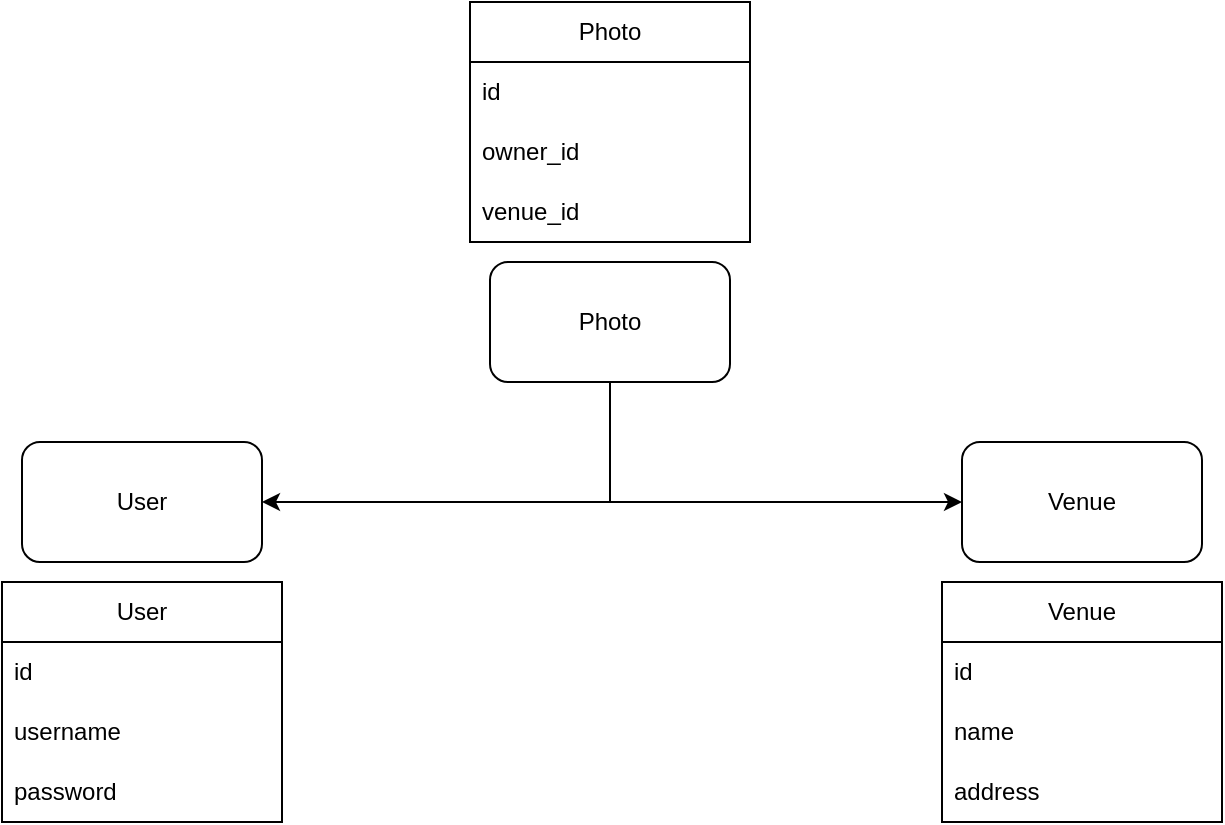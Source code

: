 <mxfile version="20.7.4" type="github"><diagram id="eU4bhCS8KU3Xai-XUWwe" name="Страница 1"><mxGraphModel dx="1434" dy="801" grid="1" gridSize="10" guides="1" tooltips="1" connect="1" arrows="1" fold="1" page="1" pageScale="1" pageWidth="827" pageHeight="1169" math="0" shadow="0"><root><mxCell id="0"/><mxCell id="1" parent="0"/><mxCell id="rcpevrVacpeMcupwNDfC-1" value="User" style="swimlane;fontStyle=0;childLayout=stackLayout;horizontal=1;startSize=30;horizontalStack=0;resizeParent=1;resizeParentMax=0;resizeLast=0;collapsible=1;marginBottom=0;whiteSpace=wrap;html=1;" vertex="1" parent="1"><mxGeometry x="110" y="320" width="140" height="120" as="geometry"/></mxCell><mxCell id="rcpevrVacpeMcupwNDfC-2" value="id" style="text;strokeColor=none;fillColor=none;align=left;verticalAlign=middle;spacingLeft=4;spacingRight=4;overflow=hidden;points=[[0,0.5],[1,0.5]];portConstraint=eastwest;rotatable=0;whiteSpace=wrap;html=1;" vertex="1" parent="rcpevrVacpeMcupwNDfC-1"><mxGeometry y="30" width="140" height="30" as="geometry"/></mxCell><mxCell id="rcpevrVacpeMcupwNDfC-3" value="username" style="text;strokeColor=none;fillColor=none;align=left;verticalAlign=middle;spacingLeft=4;spacingRight=4;overflow=hidden;points=[[0,0.5],[1,0.5]];portConstraint=eastwest;rotatable=0;whiteSpace=wrap;html=1;" vertex="1" parent="rcpevrVacpeMcupwNDfC-1"><mxGeometry y="60" width="140" height="30" as="geometry"/></mxCell><mxCell id="rcpevrVacpeMcupwNDfC-4" value="password" style="text;strokeColor=none;fillColor=none;align=left;verticalAlign=middle;spacingLeft=4;spacingRight=4;overflow=hidden;points=[[0,0.5],[1,0.5]];portConstraint=eastwest;rotatable=0;whiteSpace=wrap;html=1;" vertex="1" parent="rcpevrVacpeMcupwNDfC-1"><mxGeometry y="90" width="140" height="30" as="geometry"/></mxCell><mxCell id="rcpevrVacpeMcupwNDfC-5" value="User" style="rounded=1;whiteSpace=wrap;html=1;" vertex="1" parent="1"><mxGeometry x="120" y="250" width="120" height="60" as="geometry"/></mxCell><mxCell id="rcpevrVacpeMcupwNDfC-18" style="edgeStyle=orthogonalEdgeStyle;rounded=0;orthogonalLoop=1;jettySize=auto;html=1;exitX=0.5;exitY=1;exitDx=0;exitDy=0;entryX=1;entryY=0.5;entryDx=0;entryDy=0;" edge="1" parent="1" source="rcpevrVacpeMcupwNDfC-6" target="rcpevrVacpeMcupwNDfC-5"><mxGeometry relative="1" as="geometry"/></mxCell><mxCell id="rcpevrVacpeMcupwNDfC-19" style="edgeStyle=orthogonalEdgeStyle;rounded=0;orthogonalLoop=1;jettySize=auto;html=1;exitX=0.5;exitY=1;exitDx=0;exitDy=0;entryX=0;entryY=0.5;entryDx=0;entryDy=0;" edge="1" parent="1" source="rcpevrVacpeMcupwNDfC-6" target="rcpevrVacpeMcupwNDfC-15"><mxGeometry relative="1" as="geometry"/></mxCell><mxCell id="rcpevrVacpeMcupwNDfC-6" value="Photo" style="rounded=1;whiteSpace=wrap;html=1;" vertex="1" parent="1"><mxGeometry x="354" y="160" width="120" height="60" as="geometry"/></mxCell><mxCell id="rcpevrVacpeMcupwNDfC-7" value="Photo" style="swimlane;fontStyle=0;childLayout=stackLayout;horizontal=1;startSize=30;horizontalStack=0;resizeParent=1;resizeParentMax=0;resizeLast=0;collapsible=1;marginBottom=0;whiteSpace=wrap;html=1;" vertex="1" parent="1"><mxGeometry x="344" y="30" width="140" height="120" as="geometry"/></mxCell><mxCell id="rcpevrVacpeMcupwNDfC-8" value="id" style="text;strokeColor=none;fillColor=none;align=left;verticalAlign=middle;spacingLeft=4;spacingRight=4;overflow=hidden;points=[[0,0.5],[1,0.5]];portConstraint=eastwest;rotatable=0;whiteSpace=wrap;html=1;" vertex="1" parent="rcpevrVacpeMcupwNDfC-7"><mxGeometry y="30" width="140" height="30" as="geometry"/></mxCell><mxCell id="rcpevrVacpeMcupwNDfC-9" value="owner_id" style="text;strokeColor=none;fillColor=none;align=left;verticalAlign=middle;spacingLeft=4;spacingRight=4;overflow=hidden;points=[[0,0.5],[1,0.5]];portConstraint=eastwest;rotatable=0;whiteSpace=wrap;html=1;" vertex="1" parent="rcpevrVacpeMcupwNDfC-7"><mxGeometry y="60" width="140" height="30" as="geometry"/></mxCell><mxCell id="rcpevrVacpeMcupwNDfC-10" value="venue_id" style="text;strokeColor=none;fillColor=none;align=left;verticalAlign=middle;spacingLeft=4;spacingRight=4;overflow=hidden;points=[[0,0.5],[1,0.5]];portConstraint=eastwest;rotatable=0;whiteSpace=wrap;html=1;" vertex="1" parent="rcpevrVacpeMcupwNDfC-7"><mxGeometry y="90" width="140" height="30" as="geometry"/></mxCell><mxCell id="rcpevrVacpeMcupwNDfC-11" value="Venue" style="swimlane;fontStyle=0;childLayout=stackLayout;horizontal=1;startSize=30;horizontalStack=0;resizeParent=1;resizeParentMax=0;resizeLast=0;collapsible=1;marginBottom=0;whiteSpace=wrap;html=1;" vertex="1" parent="1"><mxGeometry x="580" y="320" width="140" height="120" as="geometry"/></mxCell><mxCell id="rcpevrVacpeMcupwNDfC-12" value="id" style="text;strokeColor=none;fillColor=none;align=left;verticalAlign=middle;spacingLeft=4;spacingRight=4;overflow=hidden;points=[[0,0.5],[1,0.5]];portConstraint=eastwest;rotatable=0;whiteSpace=wrap;html=1;" vertex="1" parent="rcpevrVacpeMcupwNDfC-11"><mxGeometry y="30" width="140" height="30" as="geometry"/></mxCell><mxCell id="rcpevrVacpeMcupwNDfC-13" value="name" style="text;strokeColor=none;fillColor=none;align=left;verticalAlign=middle;spacingLeft=4;spacingRight=4;overflow=hidden;points=[[0,0.5],[1,0.5]];portConstraint=eastwest;rotatable=0;whiteSpace=wrap;html=1;" vertex="1" parent="rcpevrVacpeMcupwNDfC-11"><mxGeometry y="60" width="140" height="30" as="geometry"/></mxCell><mxCell id="rcpevrVacpeMcupwNDfC-14" value="address" style="text;strokeColor=none;fillColor=none;align=left;verticalAlign=middle;spacingLeft=4;spacingRight=4;overflow=hidden;points=[[0,0.5],[1,0.5]];portConstraint=eastwest;rotatable=0;whiteSpace=wrap;html=1;" vertex="1" parent="rcpevrVacpeMcupwNDfC-11"><mxGeometry y="90" width="140" height="30" as="geometry"/></mxCell><mxCell id="rcpevrVacpeMcupwNDfC-15" value="Venue" style="rounded=1;whiteSpace=wrap;html=1;" vertex="1" parent="1"><mxGeometry x="590" y="250" width="120" height="60" as="geometry"/></mxCell></root></mxGraphModel></diagram></mxfile>